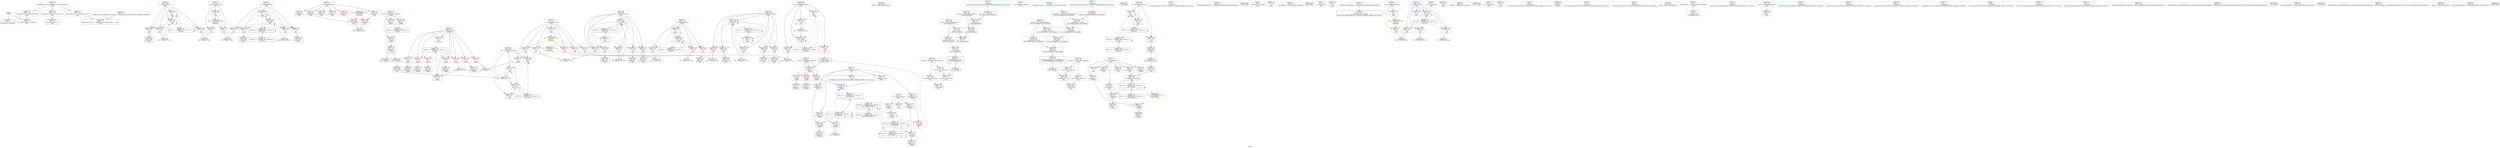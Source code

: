 digraph "SVFG" {
	label="SVFG";

	Node0x55b0c03c37d0 [shape=record,color=grey,label="{NodeID: 0\nNullPtr}"];
	Node0x55b0c03c37d0 -> Node0x55b0c03ec170[style=solid];
	Node0x55b0c03c37d0 -> Node0x55b0c03ee2a0[style=solid];
	Node0x55b0c03edfa0 [shape=record,color=blue,label="{NodeID: 194\n13\<--9\nk\<--\nGlob }"];
	Node0x55b0c03edfa0 -> Node0x55b0c0413e20[style=dashed];
	Node0x55b0c03eb0a0 [shape=record,color=purple,label="{NodeID: 111\n254\<--24\narrayidx36\<--b\nmain\n}"];
	Node0x55b0c03eb0a0 -> Node0x55b0c03f36a0[style=solid];
	Node0x55b0c03e92e0 [shape=record,color=green,label="{NodeID: 28\n33\<--37\nllvm.global_ctors\<--llvm.global_ctors_field_insensitive\nGlob }"];
	Node0x55b0c03e92e0 -> Node0x55b0c03effa0[style=solid];
	Node0x55b0c03e92e0 -> Node0x55b0c03f00a0[style=solid];
	Node0x55b0c03e92e0 -> Node0x55b0c03f01a0[style=solid];
	Node0x55b0c03ef720 [shape=record,color=blue,label="{NodeID: 222\n155\<--303\nans\<--\nmain\n}"];
	Node0x55b0c03ef720 -> Node0x55b0c03f30f0[style=dashed];
	Node0x55b0c03ef720 -> Node0x55b0c03f31c0[style=dashed];
	Node0x55b0c03ef720 -> Node0x55b0c03ef8c0[style=dashed];
	Node0x55b0c03ef720 -> Node0x55b0c040a6c0[style=dashed];
	Node0x55b0c03f1140 [shape=record,color=red,label="{NodeID: 139\n71\<--66\n\<--k.addr\n_Z4findi\n}"];
	Node0x55b0c03f1140 -> Node0x55b0c03ec540[style=solid];
	Node0x55b0c03ebc30 [shape=record,color=green,label="{NodeID: 56\n333\<--334\nprintf\<--printf_field_insensitive\n}"];
	Node0x55b0c042bb10 [shape=record,color=black,label="{NodeID: 416\n171 = PHI(360, )\n}"];
	Node0x55b0c042bb10 -> Node0x55b0c03eeaf0[style=solid];
	Node0x55b0c03f2800 [shape=record,color=red,label="{NodeID: 167\n299\<--147\n\<--i22\nmain\n}"];
	Node0x55b0c03f2800 -> Node0x55b0c03fb2b0[style=solid];
	Node0x55b0c03ed3e0 [shape=record,color=black,label="{NodeID: 84\n276\<--275\nidxprom47\<--\nmain\n}"];
	Node0x55b0c03c3db0 [shape=record,color=green,label="{NodeID: 1\n7\<--1\n__dso_handle\<--dummyObj\nGlob }"];
	Node0x55b0c03ee0a0 [shape=record,color=blue,label="{NodeID: 195\n388\<--34\nllvm.global_ctors_0\<--\nGlob }"];
	Node0x55b0c03eb170 [shape=record,color=purple,label="{NodeID: 112\n258\<--24\narrayidx38\<--b\nmain\n}"];
	Node0x55b0c03e93e0 [shape=record,color=green,label="{NodeID: 29\n38\<--39\n__cxx_global_var_init\<--__cxx_global_var_init_field_insensitive\n}"];
	Node0x55b0c0406a90 [shape=record,color=black,label="{NodeID: 306\nMR_48V_3 = PHI(MR_48V_4, MR_48V_2, )\npts\{200000 230000 \}\n|{|<s1>14|<s2>14}}"];
	Node0x55b0c0406a90 -> Node0x55b0c040b9c0[style=dashed];
	Node0x55b0c0406a90:s1 -> Node0x55b0c03ee470[style=dashed,color=red];
	Node0x55b0c0406a90:s2 -> Node0x55b0c040d2f0[style=dashed,color=red];
	Node0x55b0c03ef7f0 [shape=record,color=blue,label="{NodeID: 223\n157\<--9\ni60\<--\nmain\n}"];
	Node0x55b0c03ef7f0 -> Node0x55b0c03f3290[style=dashed];
	Node0x55b0c03ef7f0 -> Node0x55b0c03f3360[style=dashed];
	Node0x55b0c03ef7f0 -> Node0x55b0c03f3430[style=dashed];
	Node0x55b0c03ef7f0 -> Node0x55b0c03ef990[style=dashed];
	Node0x55b0c03ef7f0 -> Node0x55b0c040b3d0[style=dashed];
	Node0x55b0c03f1210 [shape=record,color=red,label="{NodeID: 140\n82\<--66\n\<--k.addr\n_Z4findi\n}"];
	Node0x55b0c03f1210 -> Node0x55b0c03ec610[style=solid];
	Node0x55b0c03ebd30 [shape=record,color=green,label="{NodeID: 57\n349\<--350\nretval\<--retval_field_insensitive\n_ZSt11setiosflagsSt13_Ios_Fmtflags\n}"];
	Node0x55b0c03ebd30 -> Node0x55b0c03f05e0[style=solid];
	Node0x55b0c03ebd30 -> Node0x55b0c03f06b0[style=solid];
	Node0x55b0c042bc80 [shape=record,color=black,label="{NodeID: 417\n179 = PHI()\n}"];
	Node0x55b0c03f28d0 [shape=record,color=red,label="{NodeID: 168\n238\<--149\n\<--j26\nmain\n}"];
	Node0x55b0c03f28d0 -> Node0x55b0c03fc4b0[style=solid];
	Node0x55b0c03ed4b0 [shape=record,color=black,label="{NodeID: 85\n279\<--278\ntobool\<--\nmain\n}"];
	Node0x55b0c03c3920 [shape=record,color=green,label="{NodeID: 2\n9\<--1\n\<--dummyObj\nCan only get source location for instruction, argument, global var or function.}"];
	Node0x55b0c03ee1a0 [shape=record,color=blue,label="{NodeID: 196\n389\<--35\nllvm.global_ctors_1\<--_GLOBAL__sub_I_ZhukovDmitry_2_0.cpp\nGlob }"];
	Node0x55b0c03eb240 [shape=record,color=purple,label="{NodeID: 113\n261\<--24\narrayidx40\<--b\nmain\n}"];
	Node0x55b0c03eb240 -> Node0x55b0c03f3770[style=solid];
	Node0x55b0c03e94e0 [shape=record,color=green,label="{NodeID: 30\n42\<--43\n_ZNSt8ios_base4InitC1Ev\<--_ZNSt8ios_base4InitC1Ev_field_insensitive\n}"];
	Node0x55b0c03ef8c0 [shape=record,color=blue,label="{NodeID: 224\n155\<--321\nans\<--sub\nmain\n}"];
	Node0x55b0c03ef8c0 -> Node0x55b0c03f30f0[style=dashed];
	Node0x55b0c03ef8c0 -> Node0x55b0c03f31c0[style=dashed];
	Node0x55b0c03ef8c0 -> Node0x55b0c03ef8c0[style=dashed];
	Node0x55b0c03ef8c0 -> Node0x55b0c040a6c0[style=dashed];
	Node0x55b0c03f12e0 [shape=record,color=red,label="{NodeID: 141\n113\<--66\n\<--k.addr\n_Z4findi\n}"];
	Node0x55b0c03f12e0 -> Node0x55b0c03ee610[style=solid];
	Node0x55b0c03ebe00 [shape=record,color=green,label="{NodeID: 58\n351\<--352\n__mask.addr\<--__mask.addr_field_insensitive\n_ZSt11setiosflagsSt13_Ios_Fmtflags\n}"];
	Node0x55b0c03ebe00 -> Node0x55b0c03f3910[style=solid];
	Node0x55b0c03ebe00 -> Node0x55b0c03efb30[style=solid];
	Node0x55b0c042bd50 [shape=record,color=black,label="{NodeID: 418\n183 = PHI()\n}"];
	Node0x55b0c03f29a0 [shape=record,color=red,label="{NodeID: 169\n256\<--149\n\<--j26\nmain\n}"];
	Node0x55b0c03f29a0 -> Node0x55b0c03ed170[style=solid];
	Node0x55b0c03ed580 [shape=record,color=black,label="{NodeID: 86\n282\<--281\ntobool49\<--\nmain\n}"];
	Node0x55b0c03ed580 -> Node0x55b0c03faa10[style=solid];
	Node0x55b0c03db5d0 [shape=record,color=green,label="{NodeID: 3\n26\<--1\n_ZSt4cout\<--dummyObj\nGlob }"];
	Node0x55b0c03ee2a0 [shape=record,color=blue, style = dotted,label="{NodeID: 197\n390\<--3\nllvm.global_ctors_2\<--dummyVal\nGlob }"];
	Node0x55b0c03eb310 [shape=record,color=purple,label="{NodeID: 114\n182\<--27\n\<--.str\nmain\n}"];
	Node0x55b0c03e95e0 [shape=record,color=green,label="{NodeID: 31\n48\<--49\n__cxa_atexit\<--__cxa_atexit_field_insensitive\n}"];
	Node0x55b0c03ef990 [shape=record,color=blue,label="{NodeID: 225\n157\<--325\ni60\<--inc66\nmain\n}"];
	Node0x55b0c03ef990 -> Node0x55b0c03f3290[style=dashed];
	Node0x55b0c03ef990 -> Node0x55b0c03f3360[style=dashed];
	Node0x55b0c03ef990 -> Node0x55b0c03f3430[style=dashed];
	Node0x55b0c03ef990 -> Node0x55b0c03ef990[style=dashed];
	Node0x55b0c03ef990 -> Node0x55b0c040b3d0[style=dashed];
	Node0x55b0c03f13b0 [shape=record,color=red,label="{NodeID: 142\n78\<--68\n\<--i\n_Z4findi\n}"];
	Node0x55b0c03f13b0 -> Node0x55b0c03fcc30[style=solid];
	Node0x55b0c03ebed0 [shape=record,color=green,label="{NodeID: 59\n362\<--363\nretval\<--retval_field_insensitive\n_ZSt12setprecisioni\n}"];
	Node0x55b0c03ebed0 -> Node0x55b0c03f0780[style=solid];
	Node0x55b0c03ebed0 -> Node0x55b0c03f0850[style=solid];
	Node0x55b0c042be20 [shape=record,color=black,label="{NodeID: 419\n193 = PHI()\n}"];
	Node0x55b0c04104f0 [shape=record,color=black,label="{NodeID: 336\nMR_33V_3 = PHI(MR_33V_4, MR_33V_2, )\npts\{152 \}\n}"];
	Node0x55b0c04104f0 -> Node0x55b0c03ef170[style=dashed];
	Node0x55b0c04104f0 -> Node0x55b0c0409cc0[style=dashed];
	Node0x55b0c04104f0 -> Node0x55b0c04104f0[style=dashed];
	Node0x55b0c03f2a70 [shape=record,color=red,label="{NodeID: 170\n275\<--149\n\<--j26\nmain\n}"];
	Node0x55b0c03f2a70 -> Node0x55b0c03ed3e0[style=solid];
	Node0x55b0c03ed650 [shape=record,color=black,label="{NodeID: 87\n291\<--284\nfrombool\<--\nmain\n}"];
	Node0x55b0c03ed650 -> Node0x55b0c03ef4b0[style=solid];
	Node0x55b0c03db660 [shape=record,color=green,label="{NodeID: 4\n27\<--1\n.str\<--dummyObj\nGlob }"];
	Node0x55b0c03ee3a0 [shape=record,color=blue,label="{NodeID: 198\n66\<--63\nk.addr\<--k\n_Z4findi\n}"];
	Node0x55b0c03ee3a0 -> Node0x55b0c03f1140[style=dashed];
	Node0x55b0c03ee3a0 -> Node0x55b0c03f1210[style=dashed];
	Node0x55b0c03ee3a0 -> Node0x55b0c03f12e0[style=dashed];
	Node0x55b0c03eb3e0 [shape=record,color=purple,label="{NodeID: 115\n212\<--27\n\<--.str\nmain\n}"];
	Node0x55b0c03e96e0 [shape=record,color=green,label="{NodeID: 32\n47\<--53\n_ZNSt8ios_base4InitD1Ev\<--_ZNSt8ios_base4InitD1Ev_field_insensitive\n}"];
	Node0x55b0c03e96e0 -> Node0x55b0c03ec440[style=solid];
	Node0x55b0c03efa60 [shape=record,color=blue,label="{NodeID: 226\n141\<--337\nii\<--inc70\nmain\n}"];
	Node0x55b0c03efa60 -> Node0x55b0c04083c0[style=dashed];
	Node0x55b0c03f1480 [shape=record,color=red,label="{NodeID: 143\n85\<--68\n\<--i\n_Z4findi\n}"];
	Node0x55b0c03f1480 -> Node0x55b0c03ec6e0[style=solid];
	Node0x55b0c03ebfa0 [shape=record,color=green,label="{NodeID: 60\n364\<--365\n__n.addr\<--__n.addr_field_insensitive\n_ZSt12setprecisioni\n}"];
	Node0x55b0c03ebfa0 -> Node0x55b0c03f3ab0[style=solid];
	Node0x55b0c03ebfa0 -> Node0x55b0c03efcd0[style=solid];
	Node0x55b0c042bef0 [shape=record,color=black,label="{NodeID: 420\n318 = PHI(62, )\n}"];
	Node0x55b0c042bef0 -> Node0x55b0c03ed8c0[style=solid];
	Node0x55b0c04109f0 [shape=record,color=black,label="{NodeID: 337\nMR_35V_3 = PHI(MR_35V_4, MR_35V_2, )\npts\{154 \}\n}"];
	Node0x55b0c04109f0 -> Node0x55b0c03ef240[style=dashed];
	Node0x55b0c04109f0 -> Node0x55b0c040a1c0[style=dashed];
	Node0x55b0c04109f0 -> Node0x55b0c04109f0[style=dashed];
	Node0x55b0c03f2b40 [shape=record,color=red,label="{NodeID: 171\n288\<--149\n\<--j26\nmain\n}"];
	Node0x55b0c03f2b40 -> Node0x55b0c03ed7f0[style=solid];
	Node0x55b0c03ed720 [shape=record,color=black,label="{NodeID: 88\n286\<--285\nidxprom50\<--\nmain\n}"];
	Node0x55b0c03dabb0 [shape=record,color=green,label="{NodeID: 5\n29\<--1\n.str.1\<--dummyObj\nGlob }"];
	Node0x55b0c03ee470 [shape=record,color=blue,label="{NodeID: 199\n73\<--75\narrayidx\<--\n_Z4findi\n}"];
	Node0x55b0c03ee470 -> Node0x55b0c040d7f0[style=dashed];
	Node0x55b0c03efe00 [shape=record,color=purple,label="{NodeID: 116\n192\<--29\n\<--.str.1\nmain\n}"];
	Node0x55b0c03e97e0 [shape=record,color=green,label="{NodeID: 33\n60\<--61\n_Z4findi\<--_Z4findi_field_insensitive\n}"];
	Node0x55b0c03efb30 [shape=record,color=blue,label="{NodeID: 227\n351\<--348\n__mask.addr\<--__mask\n_ZSt11setiosflagsSt13_Ios_Fmtflags\n}"];
	Node0x55b0c03efb30 -> Node0x55b0c03f3910[style=dashed];
	Node0x55b0c03f1550 [shape=record,color=red,label="{NodeID: 144\n91\<--68\n\<--i\n_Z4findi\n}"];
	Node0x55b0c03f1550 -> Node0x55b0c03ec880[style=solid];
	Node0x55b0c03ec070 [shape=record,color=green,label="{NodeID: 61\n35\<--384\n_GLOBAL__sub_I_ZhukovDmitry_2_0.cpp\<--_GLOBAL__sub_I_ZhukovDmitry_2_0.cpp_field_insensitive\n}"];
	Node0x55b0c03ec070 -> Node0x55b0c03ee1a0[style=solid];
	Node0x55b0c042c0c0 [shape=record,color=black,label="{NodeID: 421\n332 = PHI()\n}"];
	Node0x55b0c0410ef0 [shape=record,color=black,label="{NodeID: 338\nMR_10V_3 = PHI(MR_10V_4, MR_10V_2, )\npts\{170000 \}\n|{|<s4>14}}"];
	Node0x55b0c0410ef0 -> Node0x55b0c03f3840[style=dashed];
	Node0x55b0c0410ef0 -> Node0x55b0c03ef4b0[style=dashed];
	Node0x55b0c0410ef0 -> Node0x55b0c040b4c0[style=dashed];
	Node0x55b0c0410ef0 -> Node0x55b0c0410ef0[style=dashed];
	Node0x55b0c0410ef0:s4 -> Node0x55b0c04137a0[style=dashed,color=red];
	Node0x55b0c03f2c10 [shape=record,color=red,label="{NodeID: 172\n294\<--149\n\<--j26\nmain\n}"];
	Node0x55b0c03f2c10 -> Node0x55b0c03fafb0[style=solid];
	Node0x55b0c03ed7f0 [shape=record,color=black,label="{NodeID: 89\n289\<--288\nidxprom52\<--\nmain\n}"];
	Node0x55b0c03dac40 [shape=record,color=green,label="{NodeID: 6\n31\<--1\n.str.2\<--dummyObj\nGlob }"];
	Node0x55b0c03faa10 [shape=record,color=black,label="{NodeID: 283\n284 = PHI(119, 282, )\n}"];
	Node0x55b0c03faa10 -> Node0x55b0c03ed650[style=solid];
	Node0x55b0c03ee540 [shape=record,color=blue,label="{NodeID: 200\n68\<--9\ni\<--\n_Z4findi\n}"];
	Node0x55b0c03ee540 -> Node0x55b0c040cdf0[style=dashed];
	Node0x55b0c03efed0 [shape=record,color=purple,label="{NodeID: 117\n331\<--31\n\<--.str.2\nmain\n}"];
	Node0x55b0c03e98e0 [shape=record,color=green,label="{NodeID: 34\n64\<--65\nretval\<--retval_field_insensitive\n_Z4findi\n}"];
	Node0x55b0c03e98e0 -> Node0x55b0c03f1070[style=solid];
	Node0x55b0c03e98e0 -> Node0x55b0c03ee6e0[style=solid];
	Node0x55b0c03e98e0 -> Node0x55b0c03ee880[style=solid];
	Node0x55b0c04083c0 [shape=record,color=black,label="{NodeID: 311\nMR_23V_3 = PHI(MR_23V_4, MR_23V_2, )\npts\{142 \}\n}"];
	Node0x55b0c04083c0 -> Node0x55b0c03f1d70[style=dashed];
	Node0x55b0c04083c0 -> Node0x55b0c03f1e40[style=dashed];
	Node0x55b0c04083c0 -> Node0x55b0c03f1f10[style=dashed];
	Node0x55b0c04083c0 -> Node0x55b0c03efa60[style=dashed];
	Node0x55b0c03efc00 [shape=record,color=blue,label="{NodeID: 228\n354\<--355\n_M_mask\<--\n_ZSt11setiosflagsSt13_Ios_Fmtflags\n}"];
	Node0x55b0c03efc00 -> Node0x55b0c03f39e0[style=dashed];
	Node0x55b0c03f1620 [shape=record,color=red,label="{NodeID: 145\n98\<--68\n\<--i\n_Z4findi\n}"];
	Node0x55b0c03f1620 -> Node0x55b0c03ec950[style=solid];
	Node0x55b0c03ec170 [shape=record,color=black,label="{NodeID: 62\n2\<--3\ndummyVal\<--dummyVal\n}"];
	Node0x55b0c042c190 [shape=record,color=black,label="{NodeID: 422\n348 = PHI(161, )\n0th arg _ZSt11setiosflagsSt13_Ios_Fmtflags }"];
	Node0x55b0c042c190 -> Node0x55b0c03efb30[style=solid];
	Node0x55b0c03f2ce0 [shape=record,color=red,label="{NodeID: 173\n281\<--151\n\<--bb\nmain\n}"];
	Node0x55b0c03f2ce0 -> Node0x55b0c03ed580[style=solid];
	Node0x55b0c03ed8c0 [shape=record,color=black,label="{NodeID: 90\n319\<--318\nconv\<--call64\nmain\n}"];
	Node0x55b0c03ed8c0 -> Node0x55b0c03fbd30[style=solid];
	Node0x55b0c03c71e0 [shape=record,color=green,label="{NodeID: 7\n34\<--1\n\<--dummyObj\nCan only get source location for instruction, argument, global var or function.}"];
	Node0x55b0c03fafb0 [shape=record,color=grey,label="{NodeID: 284\n295 = Binary(294, 124, )\n}"];
	Node0x55b0c03fafb0 -> Node0x55b0c03ef580[style=solid];
	Node0x55b0c03ee610 [shape=record,color=blue,label="{NodeID: 201\n116\<--113\narrayidx17\<--\n_Z4findi\n}"];
	Node0x55b0c03ee610 -> Node0x55b0c040c3f0[style=dashed];
	Node0x55b0c03effa0 [shape=record,color=purple,label="{NodeID: 118\n388\<--33\nllvm.global_ctors_0\<--llvm.global_ctors\nGlob }"];
	Node0x55b0c03effa0 -> Node0x55b0c03ee0a0[style=solid];
	Node0x55b0c03e99b0 [shape=record,color=green,label="{NodeID: 35\n66\<--67\nk.addr\<--k.addr_field_insensitive\n_Z4findi\n}"];
	Node0x55b0c03e99b0 -> Node0x55b0c03f1140[style=solid];
	Node0x55b0c03e99b0 -> Node0x55b0c03f1210[style=solid];
	Node0x55b0c03e99b0 -> Node0x55b0c03f12e0[style=solid];
	Node0x55b0c03e99b0 -> Node0x55b0c03ee3a0[style=solid];
	Node0x55b0c04088c0 [shape=record,color=black,label="{NodeID: 312\nMR_25V_2 = PHI(MR_25V_4, MR_25V_1, )\npts\{144 \}\n}"];
	Node0x55b0c04088c0 -> Node0x55b0c03eec90[style=dashed];
	Node0x55b0c03efcd0 [shape=record,color=blue,label="{NodeID: 229\n364\<--361\n__n.addr\<--__n\n_ZSt12setprecisioni\n}"];
	Node0x55b0c03efcd0 -> Node0x55b0c03f3ab0[style=dashed];
	Node0x55b0c03f16f0 [shape=record,color=red,label="{NodeID: 146\n107\<--68\n\<--i\n_Z4findi\n}"];
	Node0x55b0c03f16f0 -> Node0x55b0c03ecbc0[style=solid];
	Node0x55b0c03ec270 [shape=record,color=black,label="{NodeID: 63\n134\<--9\nmain_ret\<--\nmain\n}"];
	Node0x55b0c042c300 [shape=record,color=black,label="{NodeID: 423\n63 = PHI(110, 317, )\n0th arg _Z4findi }"];
	Node0x55b0c042c300 -> Node0x55b0c03ee3a0[style=solid];
	Node0x55b0c03f2db0 [shape=record,color=red,label="{NodeID: 174\n245\<--153\n\<--l\nmain\n}"];
	Node0x55b0c03f2db0 -> Node0x55b0c03fc1b0[style=solid];
	Node0x55b0c03ed990 [shape=record,color=black,label="{NodeID: 91\n347\<--358\n_ZSt11setiosflagsSt13_Ios_Fmtflags_ret\<--\n_ZSt11setiosflagsSt13_Ios_Fmtflags\n|{<s0>4}}"];
	Node0x55b0c03ed990:s0 -> Node0x55b0c042b8b0[style=solid,color=blue];
	Node0x55b0c03c7270 [shape=record,color=green,label="{NodeID: 8\n75\<--1\n\<--dummyObj\nCan only get source location for instruction, argument, global var or function.}"];
	Node0x55b0c040aca0 [shape=record,color=yellow,style=double,label="{NodeID: 368\n42V_1 = ENCHI(MR_42V_0)\npts\{250000 \}\nFun[main]}"];
	Node0x55b0c040aca0 -> Node0x55b0c03f36a0[style=dashed];
	Node0x55b0c040aca0 -> Node0x55b0c03f3770[style=dashed];
	Node0x55b0c03fb130 [shape=record,color=grey,label="{NodeID: 285\n269 = Binary(268, 124, )\n}"];
	Node0x55b0c03fb130 -> Node0x55b0c03ef3e0[style=solid];
	Node0x55b0c03ee6e0 [shape=record,color=blue,label="{NodeID: 202\n64\<--119\nretval\<--\n_Z4findi\n}"];
	Node0x55b0c03ee6e0 -> Node0x55b0c040bef0[style=dashed];
	Node0x55b0c03f00a0 [shape=record,color=purple,label="{NodeID: 119\n389\<--33\nllvm.global_ctors_1\<--llvm.global_ctors\nGlob }"];
	Node0x55b0c03f00a0 -> Node0x55b0c03ee1a0[style=solid];
	Node0x55b0c03e9a80 [shape=record,color=green,label="{NodeID: 36\n68\<--69\ni\<--i_field_insensitive\n_Z4findi\n}"];
	Node0x55b0c03e9a80 -> Node0x55b0c03f13b0[style=solid];
	Node0x55b0c03e9a80 -> Node0x55b0c03f1480[style=solid];
	Node0x55b0c03e9a80 -> Node0x55b0c03f1550[style=solid];
	Node0x55b0c03e9a80 -> Node0x55b0c03f1620[style=solid];
	Node0x55b0c03e9a80 -> Node0x55b0c03f16f0[style=solid];
	Node0x55b0c03e9a80 -> Node0x55b0c03f17c0[style=solid];
	Node0x55b0c03e9a80 -> Node0x55b0c03f1890[style=solid];
	Node0x55b0c03e9a80 -> Node0x55b0c03ee540[style=solid];
	Node0x55b0c03e9a80 -> Node0x55b0c03ee7b0[style=solid];
	Node0x55b0c0408dc0 [shape=record,color=black,label="{NodeID: 313\nMR_27V_2 = PHI(MR_27V_3, MR_27V_1, )\npts\{146 \}\n}"];
	Node0x55b0c0408dc0 -> Node0x55b0c03eed60[style=dashed];
	Node0x55b0c0408dc0 -> Node0x55b0c0408dc0[style=dashed];
	Node0x55b0c03f7c70 [shape=record,color=blue,label="{NodeID: 230\n367\<--368\n_M_n\<--\n_ZSt12setprecisioni\n}"];
	Node0x55b0c03f7c70 -> Node0x55b0c03f3b80[style=dashed];
	Node0x55b0c03f17c0 [shape=record,color=red,label="{NodeID: 147\n114\<--68\n\<--i\n_Z4findi\n}"];
	Node0x55b0c03f17c0 -> Node0x55b0c03ecc90[style=solid];
	Node0x55b0c03ec340 [shape=record,color=black,label="{NodeID: 64\n19\<--18\n\<--pa\nCan only get source location for instruction, argument, global var or function.}"];
	Node0x55b0c042c5e0 [shape=record,color=black,label="{NodeID: 424\n361 = PHI(172, )\n0th arg _ZSt12setprecisioni }"];
	Node0x55b0c042c5e0 -> Node0x55b0c03efcd0[style=solid];
	Node0x55b0c03f2e80 [shape=record,color=red,label="{NodeID: 175\n252\<--153\n\<--l\nmain\n}"];
	Node0x55b0c03f2e80 -> Node0x55b0c03ed0a0[style=solid];
	Node0x55b0c03eda60 [shape=record,color=black,label="{NodeID: 92\n360\<--371\n_ZSt12setprecisioni_ret\<--\n_ZSt12setprecisioni\n|{<s0>6}}"];
	Node0x55b0c03eda60:s0 -> Node0x55b0c042bb10[style=solid,color=blue];
	Node0x55b0c03c7300 [shape=record,color=green,label="{NodeID: 9\n96\<--1\n\<--dummyObj\nCan only get source location for instruction, argument, global var or function.}"];
	Node0x55b0c03fb2b0 [shape=record,color=grey,label="{NodeID: 286\n300 = Binary(299, 124, )\n}"];
	Node0x55b0c03fb2b0 -> Node0x55b0c03ef650[style=solid];
	Node0x55b0c03ee7b0 [shape=record,color=blue,label="{NodeID: 203\n68\<--123\ni\<--inc\n_Z4findi\n}"];
	Node0x55b0c03ee7b0 -> Node0x55b0c040cdf0[style=dashed];
	Node0x55b0c03f01a0 [shape=record,color=purple,label="{NodeID: 120\n390\<--33\nllvm.global_ctors_2\<--llvm.global_ctors\nGlob }"];
	Node0x55b0c03f01a0 -> Node0x55b0c03ee2a0[style=solid];
	Node0x55b0c03e9b50 [shape=record,color=green,label="{NodeID: 37\n132\<--133\nmain\<--main_field_insensitive\n}"];
	Node0x55b0c04092c0 [shape=record,color=black,label="{NodeID: 314\nMR_29V_2 = PHI(MR_29V_4, MR_29V_1, )\npts\{148 \}\n}"];
	Node0x55b0c04092c0 -> Node0x55b0c03eefd0[style=dashed];
	Node0x55b0c03f1890 [shape=record,color=red,label="{NodeID: 148\n122\<--68\n\<--i\n_Z4findi\n}"];
	Node0x55b0c03f1890 -> Node0x55b0c03fb5b0[style=solid];
	Node0x55b0c03ec440 [shape=record,color=black,label="{NodeID: 65\n46\<--47\n\<--_ZNSt8ios_base4InitD1Ev\nCan only get source location for instruction, argument, global var or function.}"];
	Node0x55b0c03f2f50 [shape=record,color=red,label="{NodeID: 176\n259\<--153\n\<--l\nmain\n}"];
	Node0x55b0c03f2f50 -> Node0x55b0c03ed240[style=solid];
	Node0x55b0c03edb30 [shape=record,color=purple,label="{NodeID: 93\n44\<--4\n\<--_ZStL8__ioinit\n__cxx_global_var_init\n}"];
	Node0x55b0c03da5f0 [shape=record,color=green,label="{NodeID: 10\n119\<--1\n\<--dummyObj\nCan only get source location for instruction, argument, global var or function.}"];
	Node0x55b0c03fb430 [shape=record,color=grey,label="{NodeID: 287\n337 = Binary(336, 124, )\n}"];
	Node0x55b0c03fb430 -> Node0x55b0c03efa60[style=solid];
	Node0x55b0c03ee880 [shape=record,color=blue,label="{NodeID: 204\n64\<--128\nretval\<--\n_Z4findi\n}"];
	Node0x55b0c03ee880 -> Node0x55b0c040bef0[style=dashed];
	Node0x55b0c03f02a0 [shape=record,color=purple,label="{NodeID: 121\n164\<--137\ncoerce.dive\<--agg.tmp\nmain\n}"];
	Node0x55b0c03f02a0 -> Node0x55b0c03eea20[style=solid];
	Node0x55b0c03e9c50 [shape=record,color=green,label="{NodeID: 38\n135\<--136\nretval\<--retval_field_insensitive\nmain\n}"];
	Node0x55b0c03e9c50 -> Node0x55b0c03ee950[style=solid];
	Node0x55b0c04097c0 [shape=record,color=black,label="{NodeID: 315\nMR_31V_2 = PHI(MR_31V_3, MR_31V_1, )\npts\{150 \}\n}"];
	Node0x55b0c04097c0 -> Node0x55b0c03ef0a0[style=dashed];
	Node0x55b0c04097c0 -> Node0x55b0c04097c0[style=dashed];
	Node0x55b0c03f1960 [shape=record,color=red,label="{NodeID: 149\n88\<--87\n\<--arrayidx4\n_Z4findi\n}"];
	Node0x55b0c03f1960 -> Node0x55b0c03ec7b0[style=solid];
	Node0x55b0c03ec540 [shape=record,color=black,label="{NodeID: 66\n72\<--71\nidxprom\<--\n_Z4findi\n}"];
	Node0x55b0c03f3020 [shape=record,color=red,label="{NodeID: 177\n268\<--153\n\<--l\nmain\n}"];
	Node0x55b0c03f3020 -> Node0x55b0c03fb130[style=solid];
	Node0x55b0c03edc00 [shape=record,color=purple,label="{NodeID: 94\n84\<--15\narrayidx2\<--a\n_Z4findi\n}"];
	Node0x55b0c03da6c0 [shape=record,color=green,label="{NodeID: 11\n124\<--1\n\<--dummyObj\nCan only get source location for instruction, argument, global var or function.}"];
	Node0x55b0c03fb5b0 [shape=record,color=grey,label="{NodeID: 288\n123 = Binary(122, 124, )\n}"];
	Node0x55b0c03fb5b0 -> Node0x55b0c03ee7b0[style=solid];
	Node0x55b0c03ee950 [shape=record,color=blue,label="{NodeID: 205\n135\<--9\nretval\<--\nmain\n}"];
	Node0x55b0c03f0370 [shape=record,color=purple,label="{NodeID: 122\n166\<--137\ncoerce.dive1\<--agg.tmp\nmain\n}"];
	Node0x55b0c03f0370 -> Node0x55b0c03f3500[style=solid];
	Node0x55b0c03e9d20 [shape=record,color=green,label="{NodeID: 39\n137\<--138\nagg.tmp\<--agg.tmp_field_insensitive\nmain\n}"];
	Node0x55b0c03e9d20 -> Node0x55b0c03f02a0[style=solid];
	Node0x55b0c03e9d20 -> Node0x55b0c03f0370[style=solid];
	Node0x55b0c0409cc0 [shape=record,color=black,label="{NodeID: 316\nMR_33V_2 = PHI(MR_33V_3, MR_33V_1, )\npts\{152 \}\n}"];
	Node0x55b0c0409cc0 -> Node0x55b0c04104f0[style=dashed];
	Node0x55b0c03f1a30 [shape=record,color=red,label="{NodeID: 150\n94\<--93\n\<--arrayidx6\n_Z4findi\n}"];
	Node0x55b0c03f1a30 -> Node0x55b0c03fcab0[style=solid];
	Node0x55b0c03ec610 [shape=record,color=black,label="{NodeID: 67\n83\<--82\nidxprom1\<--\n_Z4findi\n}"];
	Node0x55b0c03f30f0 [shape=record,color=red,label="{NodeID: 178\n320\<--155\n\<--ans\nmain\n}"];
	Node0x55b0c03f30f0 -> Node0x55b0c03fbd30[style=solid];
	Node0x55b0c03edcd0 [shape=record,color=purple,label="{NodeID: 95\n87\<--15\narrayidx4\<--a\n_Z4findi\n}"];
	Node0x55b0c03edcd0 -> Node0x55b0c03f1960[style=solid];
	Node0x55b0c03db250 [shape=record,color=green,label="{NodeID: 12\n128\<--1\n\<--dummyObj\nCan only get source location for instruction, argument, global var or function.}"];
	Node0x55b0c03fb730 [shape=record,color=grey,label="{NodeID: 289\n329 = Binary(328, 124, )\n}"];
	Node0x55b0c03eea20 [shape=record,color=blue,label="{NodeID: 206\n164\<--160\ncoerce.dive\<--call\nmain\n}"];
	Node0x55b0c03eea20 -> Node0x55b0c03f3500[style=dashed];
	Node0x55b0c03f0440 [shape=record,color=purple,label="{NodeID: 123\n175\<--139\ncoerce.dive5\<--agg.tmp3\nmain\n}"];
	Node0x55b0c03f0440 -> Node0x55b0c03eeaf0[style=solid];
	Node0x55b0c03e9df0 [shape=record,color=green,label="{NodeID: 40\n139\<--140\nagg.tmp3\<--agg.tmp3_field_insensitive\nmain\n}"];
	Node0x55b0c03e9df0 -> Node0x55b0c03f0440[style=solid];
	Node0x55b0c03e9df0 -> Node0x55b0c03f0510[style=solid];
	Node0x55b0c040a1c0 [shape=record,color=black,label="{NodeID: 317\nMR_35V_2 = PHI(MR_35V_3, MR_35V_1, )\npts\{154 \}\n}"];
	Node0x55b0c040a1c0 -> Node0x55b0c04109f0[style=dashed];
	Node0x55b0c03f1b00 [shape=record,color=red,label="{NodeID: 151\n101\<--100\n\<--arrayidx9\n_Z4findi\n}"];
	Node0x55b0c03f1b00 -> Node0x55b0c03eca20[style=solid];
	Node0x55b0c03ec6e0 [shape=record,color=black,label="{NodeID: 68\n86\<--85\nidxprom3\<--\n_Z4findi\n}"];
	Node0x55b0c04133f0 [shape=record,color=yellow,style=double,label="{NodeID: 345\n2V_1 = ENCHI(MR_2V_0)\npts\{12 \}\nFun[_Z4findi]|{|<s1>3}}"];
	Node0x55b0c04133f0 -> Node0x55b0c03f09f0[style=dashed];
	Node0x55b0c04133f0:s1 -> Node0x55b0c04133f0[style=dashed,color=red];
	Node0x55b0c03f31c0 [shape=record,color=red,label="{NodeID: 179\n330\<--155\n\<--ans\nmain\n}"];
	Node0x55b0c03ea470 [shape=record,color=purple,label="{NodeID: 96\n224\<--15\n\<--a\nmain\n}"];
	Node0x55b0c03db320 [shape=record,color=green,label="{NodeID: 13\n161\<--1\n\<--dummyObj\nCan only get source location for instruction, argument, global var or function.|{<s0>4}}"];
	Node0x55b0c03db320:s0 -> Node0x55b0c042c190[style=solid,color=red];
	Node0x55b0c03fb8b0 [shape=record,color=grey,label="{NodeID: 290\n216 = Binary(215, 124, )\n}"];
	Node0x55b0c03fb8b0 -> Node0x55b0c03eee30[style=solid];
	Node0x55b0c03eeaf0 [shape=record,color=blue,label="{NodeID: 207\n175\<--171\ncoerce.dive5\<--call4\nmain\n}"];
	Node0x55b0c03eeaf0 -> Node0x55b0c03f35d0[style=dashed];
	Node0x55b0c03f0510 [shape=record,color=purple,label="{NodeID: 124\n177\<--139\ncoerce.dive6\<--agg.tmp3\nmain\n}"];
	Node0x55b0c03f0510 -> Node0x55b0c03f35d0[style=solid];
	Node0x55b0c03e9ec0 [shape=record,color=green,label="{NodeID: 41\n141\<--142\nii\<--ii_field_insensitive\nmain\n}"];
	Node0x55b0c03e9ec0 -> Node0x55b0c03f1d70[style=solid];
	Node0x55b0c03e9ec0 -> Node0x55b0c03f1e40[style=solid];
	Node0x55b0c03e9ec0 -> Node0x55b0c03f1f10[style=solid];
	Node0x55b0c03e9ec0 -> Node0x55b0c03eebc0[style=solid];
	Node0x55b0c03e9ec0 -> Node0x55b0c03efa60[style=solid];
	Node0x55b0c040a6c0 [shape=record,color=black,label="{NodeID: 318\nMR_37V_2 = PHI(MR_37V_4, MR_37V_1, )\npts\{156 \}\n}"];
	Node0x55b0c040a6c0 -> Node0x55b0c03ef720[style=dashed];
	Node0x55b0c03f1bd0 [shape=record,color=red,label="{NodeID: 152\n104\<--103\n\<--arrayidx11\n_Z4findi\n}"];
	Node0x55b0c03f1bd0 -> Node0x55b0c03ecaf0[style=solid];
	Node0x55b0c03ec7b0 [shape=record,color=black,label="{NodeID: 69\n89\<--88\ntobool\<--\n_Z4findi\n}"];
	Node0x55b0c03f3290 [shape=record,color=red,label="{NodeID: 180\n310\<--157\n\<--i60\nmain\n}"];
	Node0x55b0c03f3290 -> Node0x55b0c03fc030[style=solid];
	Node0x55b0c03ea540 [shape=record,color=purple,label="{NodeID: 97\n274\<--15\narrayidx46\<--a\nmain\n}"];
	Node0x55b0c03db3f0 [shape=record,color=green,label="{NodeID: 14\n172\<--1\n\<--dummyObj\nCan only get source location for instruction, argument, global var or function.|{<s0>6}}"];
	Node0x55b0c03db3f0:s0 -> Node0x55b0c042c5e0[style=solid,color=red];
	Node0x55b0c03fba30 [shape=record,color=grey,label="{NodeID: 291\n221 = Binary(220, 124, )\n}"];
	Node0x55b0c03fba30 -> Node0x55b0c03eef00[style=solid];
	Node0x55b0c03eebc0 [shape=record,color=blue,label="{NodeID: 208\n141\<--9\nii\<--\nmain\n}"];
	Node0x55b0c03eebc0 -> Node0x55b0c04083c0[style=dashed];
	Node0x55b0c03f05e0 [shape=record,color=purple,label="{NodeID: 125\n354\<--349\n_M_mask\<--retval\n_ZSt11setiosflagsSt13_Ios_Fmtflags\n}"];
	Node0x55b0c03f05e0 -> Node0x55b0c03efc00[style=solid];
	Node0x55b0c03e9f90 [shape=record,color=green,label="{NodeID: 42\n143\<--144\ni\<--i_field_insensitive\nmain\n}"];
	Node0x55b0c03e9f90 -> Node0x55b0c03f1fe0[style=solid];
	Node0x55b0c03e9f90 -> Node0x55b0c03f20b0[style=solid];
	Node0x55b0c03e9f90 -> Node0x55b0c03f2180[style=solid];
	Node0x55b0c03e9f90 -> Node0x55b0c03eec90[style=solid];
	Node0x55b0c03e9f90 -> Node0x55b0c03eef00[style=solid];
	Node0x55b0c040b3d0 [shape=record,color=black,label="{NodeID: 319\nMR_39V_2 = PHI(MR_39V_4, MR_39V_1, )\npts\{158 \}\n}"];
	Node0x55b0c040b3d0 -> Node0x55b0c03ef7f0[style=dashed];
	Node0x55b0c03f1ca0 [shape=record,color=red,label="{NodeID: 153\n110\<--109\n\<--arrayidx15\n_Z4findi\n|{<s0>3}}"];
	Node0x55b0c03f1ca0:s0 -> Node0x55b0c042c300[style=solid,color=red];
	Node0x55b0c03ec880 [shape=record,color=black,label="{NodeID: 70\n92\<--91\nidxprom5\<--\n_Z4findi\n}"];
	Node0x55b0c03f3360 [shape=record,color=red,label="{NodeID: 181\n317\<--157\n\<--i60\nmain\n|{<s0>14}}"];
	Node0x55b0c03f3360:s0 -> Node0x55b0c042c300[style=solid,color=red];
	Node0x55b0c03ea610 [shape=record,color=purple,label="{NodeID: 98\n277\<--15\narrayidx48\<--a\nmain\n}"];
	Node0x55b0c03ea610 -> Node0x55b0c03f3840[style=solid];
	Node0x55b0c03e88e0 [shape=record,color=green,label="{NodeID: 15\n226\<--1\n\<--dummyObj\nCan only get source location for instruction, argument, global var or function.}"];
	Node0x55b0c03fbbb0 [shape=record,color=grey,label="{NodeID: 292\n325 = Binary(324, 124, )\n}"];
	Node0x55b0c03fbbb0 -> Node0x55b0c03ef990[style=solid];
	Node0x55b0c03eec90 [shape=record,color=blue,label="{NodeID: 209\n143\<--9\ni\<--\nmain\n}"];
	Node0x55b0c03eec90 -> Node0x55b0c03f1fe0[style=dashed];
	Node0x55b0c03eec90 -> Node0x55b0c03f20b0[style=dashed];
	Node0x55b0c03eec90 -> Node0x55b0c03f2180[style=dashed];
	Node0x55b0c03eec90 -> Node0x55b0c03eef00[style=dashed];
	Node0x55b0c03eec90 -> Node0x55b0c04088c0[style=dashed];
	Node0x55b0c03f06b0 [shape=record,color=purple,label="{NodeID: 126\n357\<--349\ncoerce.dive\<--retval\n_ZSt11setiosflagsSt13_Ios_Fmtflags\n}"];
	Node0x55b0c03f06b0 -> Node0x55b0c03f39e0[style=solid];
	Node0x55b0c03ea060 [shape=record,color=green,label="{NodeID: 43\n145\<--146\nj\<--j_field_insensitive\nmain\n}"];
	Node0x55b0c03ea060 -> Node0x55b0c03f2250[style=solid];
	Node0x55b0c03ea060 -> Node0x55b0c03f2320[style=solid];
	Node0x55b0c03ea060 -> Node0x55b0c03f23f0[style=solid];
	Node0x55b0c03ea060 -> Node0x55b0c03eed60[style=solid];
	Node0x55b0c03ea060 -> Node0x55b0c03eee30[style=solid];
	Node0x55b0c040b4c0 [shape=record,color=black,label="{NodeID: 320\nMR_10V_2 = PHI(MR_10V_3, MR_10V_1, )\npts\{170000 \}\n}"];
	Node0x55b0c040b4c0 -> Node0x55b0c0410ef0[style=dashed];
	Node0x55b0c03f1d70 [shape=record,color=red,label="{NodeID: 154\n188\<--141\n\<--ii\nmain\n}"];
	Node0x55b0c03f1d70 -> Node0x55b0c03fc330[style=solid];
	Node0x55b0c03ec950 [shape=record,color=black,label="{NodeID: 71\n99\<--98\nidxprom8\<--\n_Z4findi\n}"];
	Node0x55b0c03f3430 [shape=record,color=red,label="{NodeID: 182\n324\<--157\n\<--i60\nmain\n}"];
	Node0x55b0c03f3430 -> Node0x55b0c03fbbb0[style=solid];
	Node0x55b0c03ea6e0 [shape=record,color=purple,label="{NodeID: 99\n287\<--15\narrayidx51\<--a\nmain\n}"];
	Node0x55b0c03e8970 [shape=record,color=green,label="{NodeID: 16\n227\<--1\n\<--dummyObj\nCan only get source location for instruction, argument, global var or function.}"];
	Node0x55b0c03fbd30 [shape=record,color=grey,label="{NodeID: 293\n321 = Binary(320, 319, )\n}"];
	Node0x55b0c03fbd30 -> Node0x55b0c03ef8c0[style=solid];
	Node0x55b0c03eed60 [shape=record,color=blue,label="{NodeID: 210\n145\<--9\nj\<--\nmain\n}"];
	Node0x55b0c03eed60 -> Node0x55b0c03f2250[style=dashed];
	Node0x55b0c03eed60 -> Node0x55b0c03f2320[style=dashed];
	Node0x55b0c03eed60 -> Node0x55b0c03f23f0[style=dashed];
	Node0x55b0c03eed60 -> Node0x55b0c03eed60[style=dashed];
	Node0x55b0c03eed60 -> Node0x55b0c03eee30[style=dashed];
	Node0x55b0c03eed60 -> Node0x55b0c0408dc0[style=dashed];
	Node0x55b0c03f0780 [shape=record,color=purple,label="{NodeID: 127\n367\<--362\n_M_n\<--retval\n_ZSt12setprecisioni\n}"];
	Node0x55b0c03f0780 -> Node0x55b0c03f7c70[style=solid];
	Node0x55b0c03ea130 [shape=record,color=green,label="{NodeID: 44\n147\<--148\ni22\<--i22_field_insensitive\nmain\n}"];
	Node0x55b0c03ea130 -> Node0x55b0c03f24c0[style=solid];
	Node0x55b0c03ea130 -> Node0x55b0c03f2590[style=solid];
	Node0x55b0c03ea130 -> Node0x55b0c03f2660[style=solid];
	Node0x55b0c03ea130 -> Node0x55b0c03f2730[style=solid];
	Node0x55b0c03ea130 -> Node0x55b0c03f2800[style=solid];
	Node0x55b0c03ea130 -> Node0x55b0c03eefd0[style=solid];
	Node0x55b0c03ea130 -> Node0x55b0c03ef650[style=solid];
	Node0x55b0c040b9c0 [shape=record,color=black,label="{NodeID: 321\nMR_48V_2 = PHI(MR_48V_3, MR_48V_1, )\npts\{200000 230000 \}\n}"];
	Node0x55b0c040b9c0 -> Node0x55b0c0406a90[style=dashed];
	Node0x55b0c03f1e40 [shape=record,color=red,label="{NodeID: 155\n328\<--141\n\<--ii\nmain\n}"];
	Node0x55b0c03f1e40 -> Node0x55b0c03fb730[style=solid];
	Node0x55b0c03eca20 [shape=record,color=black,label="{NodeID: 72\n102\<--101\nidxprom10\<--\n_Z4findi\n}"];
	Node0x55b0c04137a0 [shape=record,color=yellow,style=double,label="{NodeID: 349\n10V_1 = ENCHI(MR_10V_0)\npts\{170000 \}\nFun[_Z4findi]|{|<s1>3}}"];
	Node0x55b0c04137a0 -> Node0x55b0c03f1960[style=dashed];
	Node0x55b0c04137a0:s1 -> Node0x55b0c04137a0[style=dashed,color=red];
	Node0x55b0c03f3500 [shape=record,color=red,label="{NodeID: 183\n167\<--166\n\<--coerce.dive1\nmain\n}"];
	Node0x55b0c03ea7b0 [shape=record,color=purple,label="{NodeID: 100\n290\<--15\narrayidx53\<--a\nmain\n}"];
	Node0x55b0c03ea7b0 -> Node0x55b0c03ef4b0[style=solid];
	Node0x55b0c03e8a00 [shape=record,color=green,label="{NodeID: 17\n306\<--1\n\<--dummyObj\nCan only get source location for instruction, argument, global var or function.}"];
	Node0x55b0c03fbeb0 [shape=record,color=grey,label="{NodeID: 294\n234 = cmp(232, 233, )\n}"];
	Node0x55b0c03eee30 [shape=record,color=blue,label="{NodeID: 211\n145\<--216\nj\<--inc\nmain\n}"];
	Node0x55b0c03eee30 -> Node0x55b0c03f2250[style=dashed];
	Node0x55b0c03eee30 -> Node0x55b0c03f2320[style=dashed];
	Node0x55b0c03eee30 -> Node0x55b0c03f23f0[style=dashed];
	Node0x55b0c03eee30 -> Node0x55b0c03eed60[style=dashed];
	Node0x55b0c03eee30 -> Node0x55b0c03eee30[style=dashed];
	Node0x55b0c03eee30 -> Node0x55b0c0408dc0[style=dashed];
	Node0x55b0c03f0850 [shape=record,color=purple,label="{NodeID: 128\n370\<--362\ncoerce.dive\<--retval\n_ZSt12setprecisioni\n}"];
	Node0x55b0c03f0850 -> Node0x55b0c03f3b80[style=solid];
	Node0x55b0c03ea200 [shape=record,color=green,label="{NodeID: 45\n149\<--150\nj26\<--j26_field_insensitive\nmain\n}"];
	Node0x55b0c03ea200 -> Node0x55b0c03f28d0[style=solid];
	Node0x55b0c03ea200 -> Node0x55b0c03f29a0[style=solid];
	Node0x55b0c03ea200 -> Node0x55b0c03f2a70[style=solid];
	Node0x55b0c03ea200 -> Node0x55b0c03f2b40[style=solid];
	Node0x55b0c03ea200 -> Node0x55b0c03f2c10[style=solid];
	Node0x55b0c03ea200 -> Node0x55b0c03ef0a0[style=solid];
	Node0x55b0c03ea200 -> Node0x55b0c03ef580[style=solid];
	Node0x55b0c040bef0 [shape=record,color=black,label="{NodeID: 322\nMR_4V_3 = PHI(MR_4V_4, MR_4V_2, )\npts\{65 \}\n}"];
	Node0x55b0c040bef0 -> Node0x55b0c03f1070[style=dashed];
	Node0x55b0c03f1f10 [shape=record,color=red,label="{NodeID: 156\n336\<--141\n\<--ii\nmain\n}"];
	Node0x55b0c03f1f10 -> Node0x55b0c03fb430[style=solid];
	Node0x55b0c03ecaf0 [shape=record,color=black,label="{NodeID: 73\n105\<--104\ntobool12\<--\n_Z4findi\n}"];
	Node0x55b0c03f35d0 [shape=record,color=red,label="{NodeID: 184\n178\<--177\n\<--coerce.dive6\nmain\n}"];
	Node0x55b0c03ea880 [shape=record,color=purple,label="{NodeID: 101\n93\<--18\narrayidx6\<--pa\n_Z4findi\n}"];
	Node0x55b0c03ea880 -> Node0x55b0c03f1a30[style=solid];
	Node0x55b0c03e8a90 [shape=record,color=green,label="{NodeID: 18\n307\<--1\n\<--dummyObj\nCan only get source location for instruction, argument, global var or function.}"];
	Node0x55b0c03fc030 [shape=record,color=grey,label="{NodeID: 295\n312 = cmp(310, 311, )\n}"];
	Node0x55b0c03eef00 [shape=record,color=blue,label="{NodeID: 212\n143\<--221\ni\<--inc20\nmain\n}"];
	Node0x55b0c03eef00 -> Node0x55b0c03f1fe0[style=dashed];
	Node0x55b0c03eef00 -> Node0x55b0c03f20b0[style=dashed];
	Node0x55b0c03eef00 -> Node0x55b0c03f2180[style=dashed];
	Node0x55b0c03eef00 -> Node0x55b0c03eef00[style=dashed];
	Node0x55b0c03eef00 -> Node0x55b0c04088c0[style=dashed];
	Node0x55b0c03f0920 [shape=record,color=red,label="{NodeID: 129\n189\<--8\n\<--qq\nmain\n}"];
	Node0x55b0c03f0920 -> Node0x55b0c03fc330[style=solid];
	Node0x55b0c03ea2d0 [shape=record,color=green,label="{NodeID: 46\n151\<--152\nbb\<--bb_field_insensitive\nmain\n}"];
	Node0x55b0c03ea2d0 -> Node0x55b0c03f2ce0[style=solid];
	Node0x55b0c03ea2d0 -> Node0x55b0c03ef170[style=solid];
	Node0x55b0c03ea2d0 -> Node0x55b0c03ef310[style=solid];
	Node0x55b0c040c3f0 [shape=record,color=black,label="{NodeID: 323\nMR_12V_7 = PHI(MR_12V_2, MR_12V_4, )\npts\{200000 \}\n|{<s0>3|<s1>3|<s2>14}}"];
	Node0x55b0c040c3f0:s0 -> Node0x55b0c03ee610[style=dashed,color=blue];
	Node0x55b0c040c3f0:s1 -> Node0x55b0c040d2f0[style=dashed,color=blue];
	Node0x55b0c040c3f0:s2 -> Node0x55b0c0406a90[style=dashed,color=blue];
	Node0x55b0c03f1fe0 [shape=record,color=red,label="{NodeID: 157\n196\<--143\n\<--i\nmain\n}"];
	Node0x55b0c03f1fe0 -> Node0x55b0c03fc630[style=solid];
	Node0x55b0c03ecbc0 [shape=record,color=black,label="{NodeID: 74\n108\<--107\nidxprom14\<--\n_Z4findi\n}"];
	Node0x55b0c03f36a0 [shape=record,color=red,label="{NodeID: 185\n255\<--254\n\<--arrayidx36\nmain\n}"];
	Node0x55b0c03f36a0 -> Node0x55b0c03fc7b0[style=solid];
	Node0x55b0c03ea950 [shape=record,color=purple,label="{NodeID: 102\n100\<--18\narrayidx9\<--pa\n_Z4findi\n}"];
	Node0x55b0c03ea950 -> Node0x55b0c03f1b00[style=solid];
	Node0x55b0c03e8b60 [shape=record,color=green,label="{NodeID: 19\n316\<--1\n\<--dummyObj\nCan only get source location for instruction, argument, global var or function.}"];
	Node0x55b0c03fc1b0 [shape=record,color=grey,label="{NodeID: 296\n247 = cmp(245, 246, )\n}"];
	Node0x55b0c03eefd0 [shape=record,color=blue,label="{NodeID: 213\n147\<--9\ni22\<--\nmain\n}"];
	Node0x55b0c03eefd0 -> Node0x55b0c03f24c0[style=dashed];
	Node0x55b0c03eefd0 -> Node0x55b0c03f2590[style=dashed];
	Node0x55b0c03eefd0 -> Node0x55b0c03f2660[style=dashed];
	Node0x55b0c03eefd0 -> Node0x55b0c03f2730[style=dashed];
	Node0x55b0c03eefd0 -> Node0x55b0c03f2800[style=dashed];
	Node0x55b0c03eefd0 -> Node0x55b0c03ef650[style=dashed];
	Node0x55b0c03eefd0 -> Node0x55b0c04092c0[style=dashed];
	Node0x55b0c03f09f0 [shape=record,color=red,label="{NodeID: 130\n79\<--11\n\<--n\n_Z4findi\n}"];
	Node0x55b0c03f09f0 -> Node0x55b0c03fcc30[style=solid];
	Node0x55b0c03ea3a0 [shape=record,color=green,label="{NodeID: 47\n153\<--154\nl\<--l_field_insensitive\nmain\n}"];
	Node0x55b0c03ea3a0 -> Node0x55b0c03f2db0[style=solid];
	Node0x55b0c03ea3a0 -> Node0x55b0c03f2e80[style=solid];
	Node0x55b0c03ea3a0 -> Node0x55b0c03f2f50[style=solid];
	Node0x55b0c03ea3a0 -> Node0x55b0c03f3020[style=solid];
	Node0x55b0c03ea3a0 -> Node0x55b0c03ef240[style=solid];
	Node0x55b0c03ea3a0 -> Node0x55b0c03ef3e0[style=solid];
	Node0x55b0c040c8f0 [shape=record,color=black,label="{NodeID: 324\nMR_14V_7 = PHI(MR_14V_3, MR_14V_4, )\npts\{230000 \}\n|{<s0>3|<s1>3|<s2>14}}"];
	Node0x55b0c040c8f0:s0 -> Node0x55b0c040c8f0[style=dashed,color=blue];
	Node0x55b0c040c8f0:s1 -> Node0x55b0c040d7f0[style=dashed,color=blue];
	Node0x55b0c040c8f0:s2 -> Node0x55b0c0406a90[style=dashed,color=blue];
	Node0x55b0c03f20b0 [shape=record,color=red,label="{NodeID: 158\n206\<--143\n\<--i\nmain\n}"];
	Node0x55b0c03f20b0 -> Node0x55b0c03ece30[style=solid];
	Node0x55b0c03ecc90 [shape=record,color=black,label="{NodeID: 75\n115\<--114\nidxprom16\<--\n_Z4findi\n}"];
	Node0x55b0c03f3770 [shape=record,color=red,label="{NodeID: 186\n262\<--261\n\<--arrayidx40\nmain\n}"];
	Node0x55b0c03f3770 -> Node0x55b0c03fc7b0[style=solid];
	Node0x55b0c03eaa20 [shape=record,color=purple,label="{NodeID: 103\n109\<--18\narrayidx15\<--pa\n_Z4findi\n}"];
	Node0x55b0c03eaa20 -> Node0x55b0c03f1ca0[style=solid];
	Node0x55b0c03e8c30 [shape=record,color=green,label="{NodeID: 20\n4\<--6\n_ZStL8__ioinit\<--_ZStL8__ioinit_field_insensitive\nGlob }"];
	Node0x55b0c03e8c30 -> Node0x55b0c03edb30[style=solid];
	Node0x55b0c03fc330 [shape=record,color=grey,label="{NodeID: 297\n190 = cmp(188, 189, )\n}"];
	Node0x55b0c03ef0a0 [shape=record,color=blue,label="{NodeID: 214\n149\<--9\nj26\<--\nmain\n}"];
	Node0x55b0c03ef0a0 -> Node0x55b0c03f28d0[style=dashed];
	Node0x55b0c03ef0a0 -> Node0x55b0c03f29a0[style=dashed];
	Node0x55b0c03ef0a0 -> Node0x55b0c03f2a70[style=dashed];
	Node0x55b0c03ef0a0 -> Node0x55b0c03f2b40[style=dashed];
	Node0x55b0c03ef0a0 -> Node0x55b0c03f2c10[style=dashed];
	Node0x55b0c03ef0a0 -> Node0x55b0c03ef0a0[style=dashed];
	Node0x55b0c03ef0a0 -> Node0x55b0c03ef580[style=dashed];
	Node0x55b0c03ef0a0 -> Node0x55b0c04097c0[style=dashed];
	Node0x55b0c03f0ac0 [shape=record,color=red,label="{NodeID: 131\n197\<--11\n\<--n\nmain\n}"];
	Node0x55b0c03f0ac0 -> Node0x55b0c03fc630[style=solid];
	Node0x55b0c03eb490 [shape=record,color=green,label="{NodeID: 48\n155\<--156\nans\<--ans_field_insensitive\nmain\n}"];
	Node0x55b0c03eb490 -> Node0x55b0c03f30f0[style=solid];
	Node0x55b0c03eb490 -> Node0x55b0c03f31c0[style=solid];
	Node0x55b0c03eb490 -> Node0x55b0c03ef720[style=solid];
	Node0x55b0c03eb490 -> Node0x55b0c03ef8c0[style=solid];
	Node0x55b0c040cdf0 [shape=record,color=black,label="{NodeID: 325\nMR_8V_3 = PHI(MR_8V_4, MR_8V_2, )\npts\{69 \}\n}"];
	Node0x55b0c040cdf0 -> Node0x55b0c03f13b0[style=dashed];
	Node0x55b0c040cdf0 -> Node0x55b0c03f1480[style=dashed];
	Node0x55b0c040cdf0 -> Node0x55b0c03f1550[style=dashed];
	Node0x55b0c040cdf0 -> Node0x55b0c03f1620[style=dashed];
	Node0x55b0c040cdf0 -> Node0x55b0c03f16f0[style=dashed];
	Node0x55b0c040cdf0 -> Node0x55b0c03f17c0[style=dashed];
	Node0x55b0c040cdf0 -> Node0x55b0c03f1890[style=dashed];
	Node0x55b0c040cdf0 -> Node0x55b0c03ee7b0[style=dashed];
	Node0x55b0c03f2180 [shape=record,color=red,label="{NodeID: 159\n220\<--143\n\<--i\nmain\n}"];
	Node0x55b0c03f2180 -> Node0x55b0c03fba30[style=solid];
	Node0x55b0c03ecd60 [shape=record,color=black,label="{NodeID: 76\n62\<--130\n_Z4findi_ret\<--\n_Z4findi\n|{<s0>3|<s1>14}}"];
	Node0x55b0c03ecd60:s0 -> Node0x55b0c042b750[style=solid,color=blue];
	Node0x55b0c03ecd60:s1 -> Node0x55b0c042bef0[style=solid,color=blue];
	Node0x55b0c03f3840 [shape=record,color=red,label="{NodeID: 187\n278\<--277\n\<--arrayidx48\nmain\n}"];
	Node0x55b0c03f3840 -> Node0x55b0c03ed4b0[style=solid];
	Node0x55b0c03eaaf0 [shape=record,color=purple,label="{NodeID: 104\n116\<--18\narrayidx17\<--pa\n_Z4findi\n}"];
	Node0x55b0c03eaaf0 -> Node0x55b0c03ee610[style=solid];
	Node0x55b0c03e8d00 [shape=record,color=green,label="{NodeID: 21\n8\<--10\nqq\<--qq_field_insensitive\nGlob }"];
	Node0x55b0c03e8d00 -> Node0x55b0c03f0920[style=solid];
	Node0x55b0c03e8d00 -> Node0x55b0c03edda0[style=solid];
	Node0x55b0c03fc4b0 [shape=record,color=grey,label="{NodeID: 298\n240 = cmp(238, 239, )\n}"];
	Node0x55b0c03ef170 [shape=record,color=blue,label="{NodeID: 215\n151\<--75\nbb\<--\nmain\n}"];
	Node0x55b0c03ef170 -> Node0x55b0c03f2ce0[style=dashed];
	Node0x55b0c03ef170 -> Node0x55b0c03ef170[style=dashed];
	Node0x55b0c03ef170 -> Node0x55b0c03ef310[style=dashed];
	Node0x55b0c03ef170 -> Node0x55b0c040f0f0[style=dashed];
	Node0x55b0c03ef170 -> Node0x55b0c04104f0[style=dashed];
	Node0x55b0c03f0b90 [shape=record,color=red,label="{NodeID: 132\n233\<--11\n\<--n\nmain\n}"];
	Node0x55b0c03f0b90 -> Node0x55b0c03fbeb0[style=solid];
	Node0x55b0c03eb560 [shape=record,color=green,label="{NodeID: 49\n157\<--158\ni60\<--i60_field_insensitive\nmain\n}"];
	Node0x55b0c03eb560 -> Node0x55b0c03f3290[style=solid];
	Node0x55b0c03eb560 -> Node0x55b0c03f3360[style=solid];
	Node0x55b0c03eb560 -> Node0x55b0c03f3430[style=solid];
	Node0x55b0c03eb560 -> Node0x55b0c03ef7f0[style=solid];
	Node0x55b0c03eb560 -> Node0x55b0c03ef990[style=solid];
	Node0x55b0c040d2f0 [shape=record,color=black,label="{NodeID: 326\nMR_12V_2 = PHI(MR_12V_6, MR_12V_1, )\npts\{200000 \}\n|{|<s6>3}}"];
	Node0x55b0c040d2f0 -> Node0x55b0c03f1a30[style=dashed];
	Node0x55b0c040d2f0 -> Node0x55b0c03f1b00[style=dashed];
	Node0x55b0c040d2f0 -> Node0x55b0c03f1ca0[style=dashed];
	Node0x55b0c040d2f0 -> Node0x55b0c03ee610[style=dashed];
	Node0x55b0c040d2f0 -> Node0x55b0c040c3f0[style=dashed];
	Node0x55b0c040d2f0 -> Node0x55b0c040d2f0[style=dashed];
	Node0x55b0c040d2f0:s6 -> Node0x55b0c040d2f0[style=dashed,color=red];
	Node0x55b0c03f2250 [shape=record,color=red,label="{NodeID: 160\n202\<--145\n\<--j\nmain\n}"];
	Node0x55b0c03f2250 -> Node0x55b0c03fc930[style=solid];
	Node0x55b0c03ece30 [shape=record,color=black,label="{NodeID: 77\n207\<--206\nidxprom\<--\nmain\n}"];
	Node0x55b0c0413c30 [shape=record,color=yellow,style=double,label="{NodeID: 354\n16V_1 = ENCHI(MR_16V_0)\npts\{10 \}\nFun[main]}"];
	Node0x55b0c0413c30 -> Node0x55b0c03f0920[style=dashed];
	Node0x55b0c03f3910 [shape=record,color=red,label="{NodeID: 188\n355\<--351\n\<--__mask.addr\n_ZSt11setiosflagsSt13_Ios_Fmtflags\n}"];
	Node0x55b0c03f3910 -> Node0x55b0c03efc00[style=solid];
	Node0x55b0c03eabc0 [shape=record,color=purple,label="{NodeID: 105\n73\<--21\narrayidx\<--u\n_Z4findi\n}"];
	Node0x55b0c03eabc0 -> Node0x55b0c03ee470[style=solid];
	Node0x55b0c03e8dd0 [shape=record,color=green,label="{NodeID: 22\n11\<--12\nn\<--n_field_insensitive\nGlob }"];
	Node0x55b0c03e8dd0 -> Node0x55b0c03f09f0[style=solid];
	Node0x55b0c03e8dd0 -> Node0x55b0c03f0ac0[style=solid];
	Node0x55b0c03e8dd0 -> Node0x55b0c03f0b90[style=solid];
	Node0x55b0c03e8dd0 -> Node0x55b0c03f0c60[style=solid];
	Node0x55b0c03e8dd0 -> Node0x55b0c03f0d30[style=solid];
	Node0x55b0c03e8dd0 -> Node0x55b0c03f0e00[style=solid];
	Node0x55b0c03e8dd0 -> Node0x55b0c03edea0[style=solid];
	Node0x55b0c03fc630 [shape=record,color=grey,label="{NodeID: 299\n198 = cmp(196, 197, )\n}"];
	Node0x55b0c03ef240 [shape=record,color=blue,label="{NodeID: 216\n153\<--9\nl\<--\nmain\n}"];
	Node0x55b0c03ef240 -> Node0x55b0c03f2db0[style=dashed];
	Node0x55b0c03ef240 -> Node0x55b0c03f2e80[style=dashed];
	Node0x55b0c03ef240 -> Node0x55b0c03f2f50[style=dashed];
	Node0x55b0c03ef240 -> Node0x55b0c03f3020[style=dashed];
	Node0x55b0c03ef240 -> Node0x55b0c03ef240[style=dashed];
	Node0x55b0c03ef240 -> Node0x55b0c03ef3e0[style=dashed];
	Node0x55b0c03ef240 -> Node0x55b0c04109f0[style=dashed];
	Node0x55b0c03f0c60 [shape=record,color=red,label="{NodeID: 133\n239\<--11\n\<--n\nmain\n}"];
	Node0x55b0c03f0c60 -> Node0x55b0c03fc4b0[style=solid];
	Node0x55b0c03eb630 [shape=record,color=green,label="{NodeID: 50\n162\<--163\n_ZSt11setiosflagsSt13_Ios_Fmtflags\<--_ZSt11setiosflagsSt13_Ios_Fmtflags_field_insensitive\n}"];
	Node0x55b0c040d7f0 [shape=record,color=black,label="{NodeID: 327\nMR_14V_3 = PHI(MR_14V_6, MR_14V_2, )\npts\{230000 \}\n|{|<s3>3}}"];
	Node0x55b0c040d7f0 -> Node0x55b0c03f1bd0[style=dashed];
	Node0x55b0c040d7f0 -> Node0x55b0c040c8f0[style=dashed];
	Node0x55b0c040d7f0 -> Node0x55b0c040d7f0[style=dashed];
	Node0x55b0c040d7f0:s3 -> Node0x55b0c03ee470[style=dashed,color=red];
	Node0x55b0c03f2320 [shape=record,color=red,label="{NodeID: 161\n209\<--145\n\<--j\nmain\n}"];
	Node0x55b0c03f2320 -> Node0x55b0c03ecf00[style=solid];
	Node0x55b0c03ecf00 [shape=record,color=black,label="{NodeID: 78\n210\<--209\nidxprom16\<--\nmain\n}"];
	Node0x55b0c0413d40 [shape=record,color=yellow,style=double,label="{NodeID: 355\n2V_1 = ENCHI(MR_2V_0)\npts\{12 \}\nFun[main]|{|<s5>14}}"];
	Node0x55b0c0413d40 -> Node0x55b0c03f0ac0[style=dashed];
	Node0x55b0c0413d40 -> Node0x55b0c03f0b90[style=dashed];
	Node0x55b0c0413d40 -> Node0x55b0c03f0c60[style=dashed];
	Node0x55b0c0413d40 -> Node0x55b0c03f0d30[style=dashed];
	Node0x55b0c0413d40 -> Node0x55b0c03f0e00[style=dashed];
	Node0x55b0c0413d40:s5 -> Node0x55b0c04133f0[style=dashed,color=red];
	Node0x55b0c03f39e0 [shape=record,color=red,label="{NodeID: 189\n358\<--357\n\<--coerce.dive\n_ZSt11setiosflagsSt13_Ios_Fmtflags\n}"];
	Node0x55b0c03f39e0 -> Node0x55b0c03ed990[style=solid];
	Node0x55b0c03eac90 [shape=record,color=purple,label="{NodeID: 106\n103\<--21\narrayidx11\<--u\n_Z4findi\n}"];
	Node0x55b0c03eac90 -> Node0x55b0c03f1bd0[style=solid];
	Node0x55b0c03e8ea0 [shape=record,color=green,label="{NodeID: 23\n13\<--14\nk\<--k_field_insensitive\nGlob }"];
	Node0x55b0c03e8ea0 -> Node0x55b0c03f0ed0[style=solid];
	Node0x55b0c03e8ea0 -> Node0x55b0c03f0fa0[style=solid];
	Node0x55b0c03e8ea0 -> Node0x55b0c03edfa0[style=solid];
	Node0x55b0c03fc7b0 [shape=record,color=grey,label="{NodeID: 300\n263 = cmp(255, 262, )\n}"];
	Node0x55b0c03ef310 [shape=record,color=blue,label="{NodeID: 217\n151\<--226\nbb\<--\nmain\n}"];
	Node0x55b0c03ef310 -> Node0x55b0c040f0f0[style=dashed];
	Node0x55b0c03f0d30 [shape=record,color=red,label="{NodeID: 134\n303\<--11\n\<--n\nmain\n}"];
	Node0x55b0c03f0d30 -> Node0x55b0c03ef720[style=solid];
	Node0x55b0c03eb730 [shape=record,color=green,label="{NodeID: 51\n169\<--170\n_ZStlsIcSt11char_traitsIcEERSt13basic_ostreamIT_T0_ES6_St12_Setiosflags\<--_ZStlsIcSt11char_traitsIcEERSt13basic_ostreamIT_T0_ES6_St12_Setiosflags_field_insensitive\n}"];
	Node0x55b0c042ab00 [shape=record,color=black,label="{NodeID: 411\n45 = PHI()\n}"];
	Node0x55b0c03f23f0 [shape=record,color=red,label="{NodeID: 162\n215\<--145\n\<--j\nmain\n}"];
	Node0x55b0c03f23f0 -> Node0x55b0c03fb8b0[style=solid];
	Node0x55b0c03ecfd0 [shape=record,color=black,label="{NodeID: 79\n250\<--249\nidxprom33\<--\nmain\n}"];
	Node0x55b0c0413e20 [shape=record,color=yellow,style=double,label="{NodeID: 356\n19V_1 = ENCHI(MR_19V_0)\npts\{14 \}\nFun[main]}"];
	Node0x55b0c0413e20 -> Node0x55b0c03f0ed0[style=dashed];
	Node0x55b0c0413e20 -> Node0x55b0c03f0fa0[style=dashed];
	Node0x55b0c03f3ab0 [shape=record,color=red,label="{NodeID: 190\n368\<--364\n\<--__n.addr\n_ZSt12setprecisioni\n}"];
	Node0x55b0c03f3ab0 -> Node0x55b0c03f7c70[style=solid];
	Node0x55b0c03ead60 [shape=record,color=purple,label="{NodeID: 107\n314\<--21\n\<--u\nmain\n}"];
	Node0x55b0c03e8f70 [shape=record,color=green,label="{NodeID: 24\n15\<--17\na\<--a_field_insensitive\nGlob }"];
	Node0x55b0c03e8f70 -> Node0x55b0c03edc00[style=solid];
	Node0x55b0c03e8f70 -> Node0x55b0c03edcd0[style=solid];
	Node0x55b0c03e8f70 -> Node0x55b0c03ea470[style=solid];
	Node0x55b0c03e8f70 -> Node0x55b0c03ea540[style=solid];
	Node0x55b0c03e8f70 -> Node0x55b0c03ea610[style=solid];
	Node0x55b0c03e8f70 -> Node0x55b0c03ea6e0[style=solid];
	Node0x55b0c03e8f70 -> Node0x55b0c03ea7b0[style=solid];
	Node0x55b0c03fc930 [shape=record,color=grey,label="{NodeID: 301\n204 = cmp(202, 203, )\n}"];
	Node0x55b0c03ef3e0 [shape=record,color=blue,label="{NodeID: 218\n153\<--269\nl\<--inc43\nmain\n}"];
	Node0x55b0c03ef3e0 -> Node0x55b0c03f2db0[style=dashed];
	Node0x55b0c03ef3e0 -> Node0x55b0c03f2e80[style=dashed];
	Node0x55b0c03ef3e0 -> Node0x55b0c03f2f50[style=dashed];
	Node0x55b0c03ef3e0 -> Node0x55b0c03f3020[style=dashed];
	Node0x55b0c03ef3e0 -> Node0x55b0c03ef240[style=dashed];
	Node0x55b0c03ef3e0 -> Node0x55b0c03ef3e0[style=dashed];
	Node0x55b0c03ef3e0 -> Node0x55b0c04109f0[style=dashed];
	Node0x55b0c03f0e00 [shape=record,color=red,label="{NodeID: 135\n311\<--11\n\<--n\nmain\n}"];
	Node0x55b0c03f0e00 -> Node0x55b0c03fc030[style=solid];
	Node0x55b0c03eb830 [shape=record,color=green,label="{NodeID: 52\n173\<--174\n_ZSt12setprecisioni\<--_ZSt12setprecisioni_field_insensitive\n}"];
	Node0x55b0c042ac60 [shape=record,color=black,label="{NodeID: 412\n213 = PHI()\n}"];
	Node0x55b0c03f24c0 [shape=record,color=red,label="{NodeID: 163\n232\<--147\n\<--i22\nmain\n}"];
	Node0x55b0c03f24c0 -> Node0x55b0c03fbeb0[style=solid];
	Node0x55b0c03ed0a0 [shape=record,color=black,label="{NodeID: 80\n253\<--252\nidxprom35\<--\nmain\n}"];
	Node0x55b0c03f3b80 [shape=record,color=red,label="{NodeID: 191\n371\<--370\n\<--coerce.dive\n_ZSt12setprecisioni\n}"];
	Node0x55b0c03f3b80 -> Node0x55b0c03eda60[style=solid];
	Node0x55b0c03eae30 [shape=record,color=purple,label="{NodeID: 108\n208\<--24\narrayidx\<--b\nmain\n}"];
	Node0x55b0c03e9040 [shape=record,color=green,label="{NodeID: 25\n18\<--20\npa\<--pa_field_insensitive\nGlob }"];
	Node0x55b0c03e9040 -> Node0x55b0c03ec340[style=solid];
	Node0x55b0c03e9040 -> Node0x55b0c03ea880[style=solid];
	Node0x55b0c03e9040 -> Node0x55b0c03ea950[style=solid];
	Node0x55b0c03e9040 -> Node0x55b0c03eaa20[style=solid];
	Node0x55b0c03e9040 -> Node0x55b0c03eaaf0[style=solid];
	Node0x55b0c03fcab0 [shape=record,color=grey,label="{NodeID: 302\n95 = cmp(94, 96, )\n}"];
	Node0x55b0c03ef4b0 [shape=record,color=blue,label="{NodeID: 219\n290\<--291\narrayidx53\<--frombool\nmain\n}"];
	Node0x55b0c03ef4b0 -> Node0x55b0c03f3840[style=dashed];
	Node0x55b0c03ef4b0 -> Node0x55b0c03ef4b0[style=dashed];
	Node0x55b0c03ef4b0 -> Node0x55b0c0410ef0[style=dashed];
	Node0x55b0c03f0ed0 [shape=record,color=red,label="{NodeID: 136\n203\<--13\n\<--k\nmain\n}"];
	Node0x55b0c03f0ed0 -> Node0x55b0c03fc930[style=solid];
	Node0x55b0c03eb930 [shape=record,color=green,label="{NodeID: 53\n180\<--181\n_ZStlsIcSt11char_traitsIcEERSt13basic_ostreamIT_T0_ES6_St13_Setprecision\<--_ZStlsIcSt11char_traitsIcEERSt13basic_ostreamIT_T0_ES6_St13_Setprecision_field_insensitive\n}"];
	Node0x55b0c042b750 [shape=record,color=black,label="{NodeID: 413\n111 = PHI(62, )\n}"];
	Node0x55b0c03f2590 [shape=record,color=red,label="{NodeID: 164\n249\<--147\n\<--i22\nmain\n}"];
	Node0x55b0c03f2590 -> Node0x55b0c03ecfd0[style=solid];
	Node0x55b0c03ed170 [shape=record,color=black,label="{NodeID: 81\n257\<--256\nidxprom37\<--\nmain\n}"];
	Node0x55b0c03edda0 [shape=record,color=blue,label="{NodeID: 192\n8\<--9\nqq\<--\nGlob }"];
	Node0x55b0c03edda0 -> Node0x55b0c0413c30[style=dashed];
	Node0x55b0c03eaf00 [shape=record,color=purple,label="{NodeID: 109\n211\<--24\narrayidx17\<--b\nmain\n}"];
	Node0x55b0c03e9110 [shape=record,color=green,label="{NodeID: 26\n21\<--23\nu\<--u_field_insensitive\nGlob }"];
	Node0x55b0c03e9110 -> Node0x55b0c03eabc0[style=solid];
	Node0x55b0c03e9110 -> Node0x55b0c03eac90[style=solid];
	Node0x55b0c03e9110 -> Node0x55b0c03ead60[style=solid];
	Node0x55b0c03fcc30 [shape=record,color=grey,label="{NodeID: 303\n80 = cmp(78, 79, )\n}"];
	Node0x55b0c03ef580 [shape=record,color=blue,label="{NodeID: 220\n149\<--295\nj26\<--inc55\nmain\n}"];
	Node0x55b0c03ef580 -> Node0x55b0c03f28d0[style=dashed];
	Node0x55b0c03ef580 -> Node0x55b0c03f29a0[style=dashed];
	Node0x55b0c03ef580 -> Node0x55b0c03f2a70[style=dashed];
	Node0x55b0c03ef580 -> Node0x55b0c03f2b40[style=dashed];
	Node0x55b0c03ef580 -> Node0x55b0c03f2c10[style=dashed];
	Node0x55b0c03ef580 -> Node0x55b0c03ef0a0[style=dashed];
	Node0x55b0c03ef580 -> Node0x55b0c03ef580[style=dashed];
	Node0x55b0c03ef580 -> Node0x55b0c04097c0[style=dashed];
	Node0x55b0c03f0fa0 [shape=record,color=red,label="{NodeID: 137\n246\<--13\n\<--k\nmain\n}"];
	Node0x55b0c03f0fa0 -> Node0x55b0c03fc1b0[style=solid];
	Node0x55b0c03eba30 [shape=record,color=green,label="{NodeID: 54\n184\<--185\nscanf\<--scanf_field_insensitive\n}"];
	Node0x55b0c042b8b0 [shape=record,color=black,label="{NodeID: 414\n160 = PHI(347, )\n}"];
	Node0x55b0c042b8b0 -> Node0x55b0c03eea20[style=solid];
	Node0x55b0c03f2660 [shape=record,color=red,label="{NodeID: 165\n272\<--147\n\<--i22\nmain\n}"];
	Node0x55b0c03f2660 -> Node0x55b0c03ed310[style=solid];
	Node0x55b0c03ed240 [shape=record,color=black,label="{NodeID: 82\n260\<--259\nidxprom39\<--\nmain\n}"];
	Node0x55b0c03edea0 [shape=record,color=blue,label="{NodeID: 193\n11\<--9\nn\<--\nGlob }"];
	Node0x55b0c03edea0 -> Node0x55b0c0413d40[style=dashed];
	Node0x55b0c03eafd0 [shape=record,color=purple,label="{NodeID: 110\n251\<--24\narrayidx34\<--b\nmain\n}"];
	Node0x55b0c03e91e0 [shape=record,color=green,label="{NodeID: 27\n24\<--25\nb\<--b_field_insensitive\nGlob }"];
	Node0x55b0c03e91e0 -> Node0x55b0c03eae30[style=solid];
	Node0x55b0c03e91e0 -> Node0x55b0c03eaf00[style=solid];
	Node0x55b0c03e91e0 -> Node0x55b0c03eafd0[style=solid];
	Node0x55b0c03e91e0 -> Node0x55b0c03eb0a0[style=solid];
	Node0x55b0c03e91e0 -> Node0x55b0c03eb170[style=solid];
	Node0x55b0c03e91e0 -> Node0x55b0c03eb240[style=solid];
	Node0x55b0c03ef650 [shape=record,color=blue,label="{NodeID: 221\n147\<--300\ni22\<--inc58\nmain\n}"];
	Node0x55b0c03ef650 -> Node0x55b0c03f24c0[style=dashed];
	Node0x55b0c03ef650 -> Node0x55b0c03f2590[style=dashed];
	Node0x55b0c03ef650 -> Node0x55b0c03f2660[style=dashed];
	Node0x55b0c03ef650 -> Node0x55b0c03f2730[style=dashed];
	Node0x55b0c03ef650 -> Node0x55b0c03f2800[style=dashed];
	Node0x55b0c03ef650 -> Node0x55b0c03ef650[style=dashed];
	Node0x55b0c03ef650 -> Node0x55b0c04092c0[style=dashed];
	Node0x55b0c03f1070 [shape=record,color=red,label="{NodeID: 138\n130\<--64\n\<--retval\n_Z4findi\n}"];
	Node0x55b0c03f1070 -> Node0x55b0c03ecd60[style=solid];
	Node0x55b0c03ebb30 [shape=record,color=green,label="{NodeID: 55\n228\<--229\nllvm.memset.p0i8.i64\<--llvm.memset.p0i8.i64_field_insensitive\n}"];
	Node0x55b0c042ba40 [shape=record,color=black,label="{NodeID: 415\n168 = PHI()\n}"];
	Node0x55b0c040f0f0 [shape=record,color=black,label="{NodeID: 332\nMR_33V_8 = PHI(MR_33V_7, MR_33V_6, )\npts\{152 \}\n}"];
	Node0x55b0c040f0f0 -> Node0x55b0c03f2ce0[style=dashed];
	Node0x55b0c040f0f0 -> Node0x55b0c03ef170[style=dashed];
	Node0x55b0c040f0f0 -> Node0x55b0c03ef310[style=dashed];
	Node0x55b0c040f0f0 -> Node0x55b0c040f0f0[style=dashed];
	Node0x55b0c040f0f0 -> Node0x55b0c04104f0[style=dashed];
	Node0x55b0c03f2730 [shape=record,color=red,label="{NodeID: 166\n285\<--147\n\<--i22\nmain\n}"];
	Node0x55b0c03f2730 -> Node0x55b0c03ed720[style=solid];
	Node0x55b0c03ed310 [shape=record,color=black,label="{NodeID: 83\n273\<--272\nidxprom45\<--\nmain\n}"];
}
